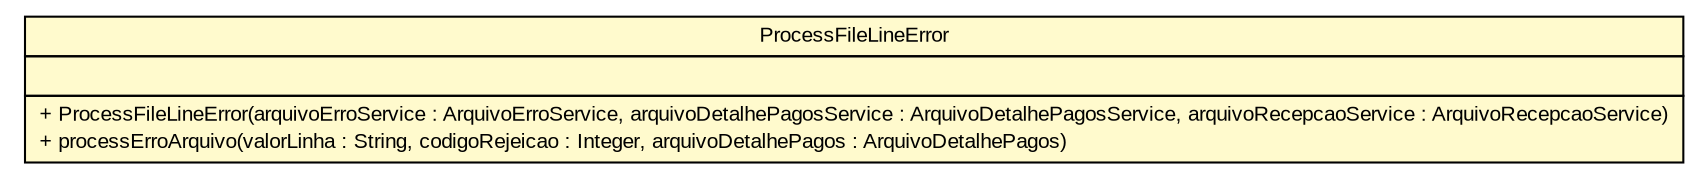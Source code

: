 #!/usr/local/bin/dot
#
# Class diagram 
# Generated by UMLGraph version R5_6 (http://www.umlgraph.org/)
#

digraph G {
	edge [fontname="arial",fontsize=10,labelfontname="arial",labelfontsize=10];
	node [fontname="arial",fontsize=10,shape=plaintext];
	nodesep=0.25;
	ranksep=0.5;
	// br.gov.to.sefaz.arr.processamento.process.ProcessFileLineError
	c652146 [label=<<table title="br.gov.to.sefaz.arr.processamento.process.ProcessFileLineError" border="0" cellborder="1" cellspacing="0" cellpadding="2" port="p" bgcolor="lemonChiffon" href="./ProcessFileLineError.html">
		<tr><td><table border="0" cellspacing="0" cellpadding="1">
<tr><td align="center" balign="center"> ProcessFileLineError </td></tr>
		</table></td></tr>
		<tr><td><table border="0" cellspacing="0" cellpadding="1">
<tr><td align="left" balign="left">  </td></tr>
		</table></td></tr>
		<tr><td><table border="0" cellspacing="0" cellpadding="1">
<tr><td align="left" balign="left"> + ProcessFileLineError(arquivoErroService : ArquivoErroService, arquivoDetalhePagosService : ArquivoDetalhePagosService, arquivoRecepcaoService : ArquivoRecepcaoService) </td></tr>
<tr><td align="left" balign="left"> + processErroArquivo(valorLinha : String, codigoRejeicao : Integer, arquivoDetalhePagos : ArquivoDetalhePagos) </td></tr>
		</table></td></tr>
		</table>>, URL="./ProcessFileLineError.html", fontname="arial", fontcolor="black", fontsize=10.0];
}

